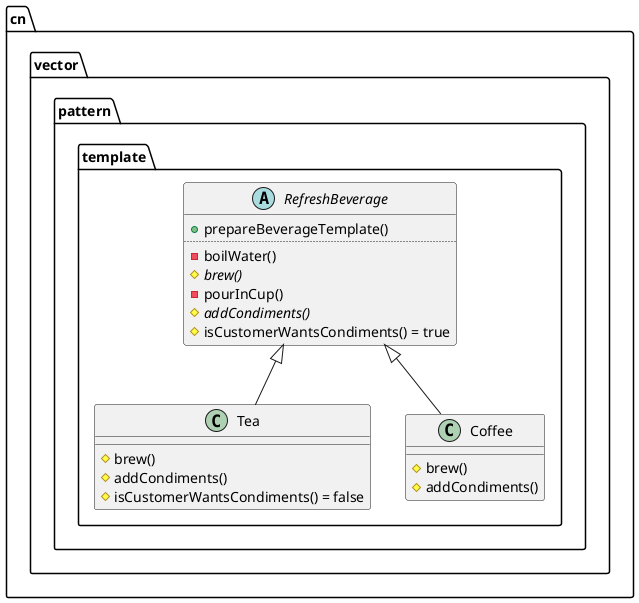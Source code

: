 @startuml
package "cn.vector.pattern.template" {

 class Tea{
    # brew()
    # addCondiments()
    # isCustomerWantsCondiments() = false
 }
 class Coffee{
    # brew()
    # addCondiments()
 }
  abstract class RefreshBeverage{
    + prepareBeverageTemplate()
    ..
    -  boilWater()
    # {abstract} brew()
    -  pourInCup()
    # {abstract} addCondiments()
    # isCustomerWantsCondiments() = true
 }
 RefreshBeverage <|-- Tea
 RefreshBeverage <|-- Coffee
}

@enduml